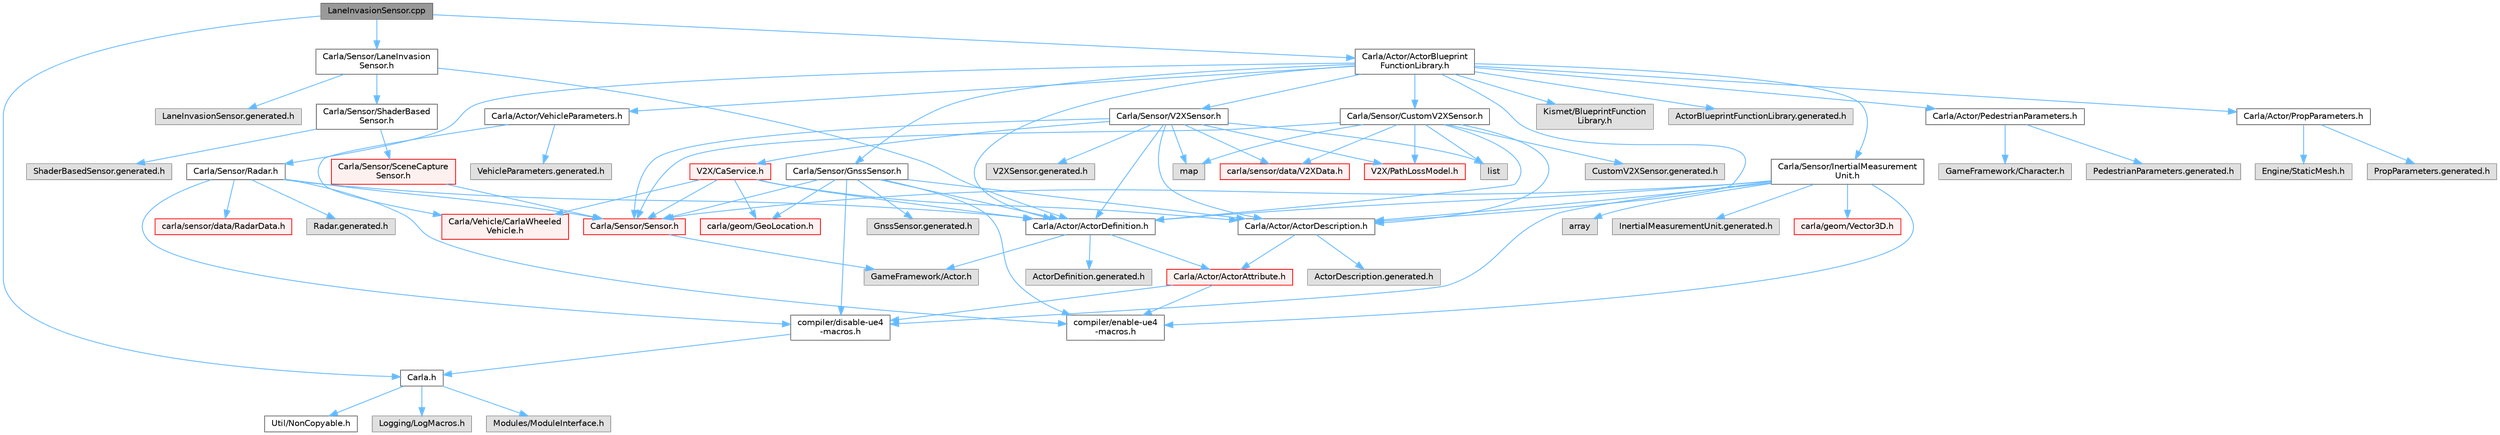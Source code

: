 digraph "LaneInvasionSensor.cpp"
{
 // INTERACTIVE_SVG=YES
 // LATEX_PDF_SIZE
  bgcolor="transparent";
  edge [fontname=Helvetica,fontsize=10,labelfontname=Helvetica,labelfontsize=10];
  node [fontname=Helvetica,fontsize=10,shape=box,height=0.2,width=0.4];
  Node1 [id="Node000001",label="LaneInvasionSensor.cpp",height=0.2,width=0.4,color="gray40", fillcolor="grey60", style="filled", fontcolor="black",tooltip=" "];
  Node1 -> Node2 [id="edge1_Node000001_Node000002",color="steelblue1",style="solid",tooltip=" "];
  Node2 [id="Node000002",label="Carla.h",height=0.2,width=0.4,color="grey40", fillcolor="white", style="filled",URL="$d7/d7d/Carla_8h.html",tooltip=" "];
  Node2 -> Node3 [id="edge2_Node000002_Node000003",color="steelblue1",style="solid",tooltip=" "];
  Node3 [id="Node000003",label="Util/NonCopyable.h",height=0.2,width=0.4,color="grey40", fillcolor="white", style="filled",URL="$d4/d57/Unreal_2CarlaUE4_2Plugins_2Carla_2Source_2Carla_2Util_2NonCopyable_8h.html",tooltip=" "];
  Node2 -> Node4 [id="edge3_Node000002_Node000004",color="steelblue1",style="solid",tooltip=" "];
  Node4 [id="Node000004",label="Logging/LogMacros.h",height=0.2,width=0.4,color="grey60", fillcolor="#E0E0E0", style="filled",tooltip=" "];
  Node2 -> Node5 [id="edge4_Node000002_Node000005",color="steelblue1",style="solid",tooltip=" "];
  Node5 [id="Node000005",label="Modules/ModuleInterface.h",height=0.2,width=0.4,color="grey60", fillcolor="#E0E0E0", style="filled",tooltip=" "];
  Node1 -> Node6 [id="edge5_Node000001_Node000006",color="steelblue1",style="solid",tooltip=" "];
  Node6 [id="Node000006",label="Carla/Sensor/LaneInvasion\lSensor.h",height=0.2,width=0.4,color="grey40", fillcolor="white", style="filled",URL="$d8/d48/Unreal_2CarlaUE4_2Plugins_2Carla_2Source_2Carla_2Sensor_2LaneInvasionSensor_8h.html",tooltip=" "];
  Node6 -> Node7 [id="edge6_Node000006_Node000007",color="steelblue1",style="solid",tooltip=" "];
  Node7 [id="Node000007",label="Carla/Sensor/ShaderBased\lSensor.h",height=0.2,width=0.4,color="grey40", fillcolor="white", style="filled",URL="$da/d69/ShaderBasedSensor_8h.html",tooltip=" "];
  Node7 -> Node8 [id="edge7_Node000007_Node000008",color="steelblue1",style="solid",tooltip=" "];
  Node8 [id="Node000008",label="Carla/Sensor/SceneCapture\lSensor.h",height=0.2,width=0.4,color="red", fillcolor="#FFF0F0", style="filled",URL="$d8/d95/SceneCaptureSensor_8h.html",tooltip=" "];
  Node8 -> Node320 [id="edge8_Node000008_Node000320",color="steelblue1",style="solid",tooltip=" "];
  Node320 [id="Node000320",label="Carla/Sensor/Sensor.h",height=0.2,width=0.4,color="red", fillcolor="#FFF0F0", style="filled",URL="$d7/d7d/Unreal_2CarlaUE4_2Plugins_2Carla_2Source_2Carla_2Sensor_2Sensor_8h.html",tooltip=" "];
  Node320 -> Node219 [id="edge9_Node000320_Node000219",color="steelblue1",style="solid",tooltip=" "];
  Node219 [id="Node000219",label="GameFramework/Actor.h",height=0.2,width=0.4,color="grey60", fillcolor="#E0E0E0", style="filled",tooltip=" "];
  Node7 -> Node352 [id="edge10_Node000007_Node000352",color="steelblue1",style="solid",tooltip=" "];
  Node352 [id="Node000352",label="ShaderBasedSensor.generated.h",height=0.2,width=0.4,color="grey60", fillcolor="#E0E0E0", style="filled",tooltip=" "];
  Node6 -> Node323 [id="edge11_Node000006_Node000323",color="steelblue1",style="solid",tooltip=" "];
  Node323 [id="Node000323",label="Carla/Actor/ActorDefinition.h",height=0.2,width=0.4,color="grey40", fillcolor="white", style="filled",URL="$d0/d65/Unreal_2CarlaUE4_2Plugins_2Carla_2Source_2Carla_2Actor_2ActorDefinition_8h.html",tooltip=" "];
  Node323 -> Node17 [id="edge12_Node000323_Node000017",color="steelblue1",style="solid",tooltip=" "];
  Node17 [id="Node000017",label="Carla/Actor/ActorAttribute.h",height=0.2,width=0.4,color="red", fillcolor="#FFF0F0", style="filled",URL="$d6/d1a/Unreal_2CarlaUE4_2Plugins_2Carla_2Source_2Carla_2Actor_2ActorAttribute_8h.html",tooltip=" "];
  Node17 -> Node18 [id="edge13_Node000017_Node000018",color="steelblue1",style="solid",tooltip=" "];
  Node18 [id="Node000018",label="compiler/disable-ue4\l-macros.h",height=0.2,width=0.4,color="grey40", fillcolor="white", style="filled",URL="$d2/d02/disable-ue4-macros_8h.html",tooltip=" "];
  Node18 -> Node2 [id="edge14_Node000018_Node000002",color="steelblue1",style="solid",tooltip=" "];
  Node17 -> Node21 [id="edge15_Node000017_Node000021",color="steelblue1",style="solid",tooltip=" "];
  Node21 [id="Node000021",label="compiler/enable-ue4\l-macros.h",height=0.2,width=0.4,color="grey40", fillcolor="white", style="filled",URL="$d9/da2/enable-ue4-macros_8h.html",tooltip=" "];
  Node323 -> Node219 [id="edge16_Node000323_Node000219",color="steelblue1",style="solid",tooltip=" "];
  Node323 -> Node324 [id="edge17_Node000323_Node000324",color="steelblue1",style="solid",tooltip=" "];
  Node324 [id="Node000324",label="ActorDefinition.generated.h",height=0.2,width=0.4,color="grey60", fillcolor="#E0E0E0", style="filled",tooltip=" "];
  Node6 -> Node353 [id="edge18_Node000006_Node000353",color="steelblue1",style="solid",tooltip=" "];
  Node353 [id="Node000353",label="LaneInvasionSensor.generated.h",height=0.2,width=0.4,color="grey60", fillcolor="#E0E0E0", style="filled",tooltip=" "];
  Node1 -> Node354 [id="edge19_Node000001_Node000354",color="steelblue1",style="solid",tooltip=" "];
  Node354 [id="Node000354",label="Carla/Actor/ActorBlueprint\lFunctionLibrary.h",height=0.2,width=0.4,color="grey40", fillcolor="white", style="filled",URL="$d7/dda/ActorBlueprintFunctionLibrary_8h.html",tooltip=" "];
  Node354 -> Node323 [id="edge20_Node000354_Node000323",color="steelblue1",style="solid",tooltip=" "];
  Node354 -> Node16 [id="edge21_Node000354_Node000016",color="steelblue1",style="solid",tooltip=" "];
  Node16 [id="Node000016",label="Carla/Actor/ActorDescription.h",height=0.2,width=0.4,color="grey40", fillcolor="white", style="filled",URL="$d4/de6/Unreal_2CarlaUE4_2Plugins_2Carla_2Source_2Carla_2Actor_2ActorDescription_8h.html",tooltip=" "];
  Node16 -> Node17 [id="edge22_Node000016_Node000017",color="steelblue1",style="solid",tooltip=" "];
  Node16 -> Node23 [id="edge23_Node000016_Node000023",color="steelblue1",style="solid",tooltip=" "];
  Node23 [id="Node000023",label="ActorDescription.generated.h",height=0.2,width=0.4,color="grey60", fillcolor="#E0E0E0", style="filled",tooltip=" "];
  Node354 -> Node355 [id="edge24_Node000354_Node000355",color="steelblue1",style="solid",tooltip=" "];
  Node355 [id="Node000355",label="Carla/Actor/PedestrianParameters.h",height=0.2,width=0.4,color="grey40", fillcolor="white", style="filled",URL="$d5/dca/PedestrianParameters_8h.html",tooltip=" "];
  Node355 -> Node356 [id="edge25_Node000355_Node000356",color="steelblue1",style="solid",tooltip=" "];
  Node356 [id="Node000356",label="GameFramework/Character.h",height=0.2,width=0.4,color="grey60", fillcolor="#E0E0E0", style="filled",tooltip=" "];
  Node355 -> Node357 [id="edge26_Node000355_Node000357",color="steelblue1",style="solid",tooltip=" "];
  Node357 [id="Node000357",label="PedestrianParameters.generated.h",height=0.2,width=0.4,color="grey60", fillcolor="#E0E0E0", style="filled",tooltip=" "];
  Node354 -> Node358 [id="edge27_Node000354_Node000358",color="steelblue1",style="solid",tooltip=" "];
  Node358 [id="Node000358",label="Carla/Actor/PropParameters.h",height=0.2,width=0.4,color="grey40", fillcolor="white", style="filled",URL="$dc/d01/PropParameters_8h.html",tooltip=" "];
  Node358 -> Node359 [id="edge28_Node000358_Node000359",color="steelblue1",style="solid",tooltip=" "];
  Node359 [id="Node000359",label="Engine/StaticMesh.h",height=0.2,width=0.4,color="grey60", fillcolor="#E0E0E0", style="filled",tooltip=" "];
  Node358 -> Node360 [id="edge29_Node000358_Node000360",color="steelblue1",style="solid",tooltip=" "];
  Node360 [id="Node000360",label="PropParameters.generated.h",height=0.2,width=0.4,color="grey60", fillcolor="#E0E0E0", style="filled",tooltip=" "];
  Node354 -> Node361 [id="edge30_Node000354_Node000361",color="steelblue1",style="solid",tooltip=" "];
  Node361 [id="Node000361",label="Carla/Actor/VehicleParameters.h",height=0.2,width=0.4,color="grey40", fillcolor="white", style="filled",URL="$d1/d1b/VehicleParameters_8h.html",tooltip=" "];
  Node361 -> Node41 [id="edge31_Node000361_Node000041",color="steelblue1",style="solid",tooltip=" "];
  Node41 [id="Node000041",label="Carla/Vehicle/CarlaWheeled\lVehicle.h",height=0.2,width=0.4,color="red", fillcolor="#FFF0F0", style="filled",URL="$d3/d00/CarlaWheeledVehicle_8h.html",tooltip=" "];
  Node361 -> Node362 [id="edge32_Node000361_Node000362",color="steelblue1",style="solid",tooltip=" "];
  Node362 [id="Node000362",label="VehicleParameters.generated.h",height=0.2,width=0.4,color="grey60", fillcolor="#E0E0E0", style="filled",tooltip=" "];
  Node354 -> Node363 [id="edge33_Node000354_Node000363",color="steelblue1",style="solid",tooltip=" "];
  Node363 [id="Node000363",label="Carla/Sensor/GnssSensor.h",height=0.2,width=0.4,color="grey40", fillcolor="white", style="filled",URL="$d9/d73/GnssSensor_8h.html",tooltip=" "];
  Node363 -> Node320 [id="edge34_Node000363_Node000320",color="steelblue1",style="solid",tooltip=" "];
  Node363 -> Node323 [id="edge35_Node000363_Node000323",color="steelblue1",style="solid",tooltip=" "];
  Node363 -> Node16 [id="edge36_Node000363_Node000016",color="steelblue1",style="solid",tooltip=" "];
  Node363 -> Node18 [id="edge37_Node000363_Node000018",color="steelblue1",style="solid",tooltip=" "];
  Node363 -> Node167 [id="edge38_Node000363_Node000167",color="steelblue1",style="solid",tooltip=" "];
  Node167 [id="Node000167",label="carla/geom/GeoLocation.h",height=0.2,width=0.4,color="red", fillcolor="#FFF0F0", style="filled",URL="$d7/d86/GeoLocation_8h.html",tooltip=" "];
  Node363 -> Node21 [id="edge39_Node000363_Node000021",color="steelblue1",style="solid",tooltip=" "];
  Node363 -> Node364 [id="edge40_Node000363_Node000364",color="steelblue1",style="solid",tooltip=" "];
  Node364 [id="Node000364",label="GnssSensor.generated.h",height=0.2,width=0.4,color="grey60", fillcolor="#E0E0E0", style="filled",tooltip=" "];
  Node354 -> Node365 [id="edge41_Node000354_Node000365",color="steelblue1",style="solid",tooltip=" "];
  Node365 [id="Node000365",label="Carla/Sensor/Radar.h",height=0.2,width=0.4,color="grey40", fillcolor="white", style="filled",URL="$d6/de9/Radar_8h.html",tooltip=" "];
  Node365 -> Node320 [id="edge42_Node000365_Node000320",color="steelblue1",style="solid",tooltip=" "];
  Node365 -> Node323 [id="edge43_Node000365_Node000323",color="steelblue1",style="solid",tooltip=" "];
  Node365 -> Node18 [id="edge44_Node000365_Node000018",color="steelblue1",style="solid",tooltip=" "];
  Node365 -> Node180 [id="edge45_Node000365_Node000180",color="steelblue1",style="solid",tooltip=" "];
  Node180 [id="Node000180",label="carla/sensor/data/RadarData.h",height=0.2,width=0.4,color="red", fillcolor="#FFF0F0", style="filled",URL="$d5/dc7/RadarData_8h.html",tooltip=" "];
  Node365 -> Node21 [id="edge46_Node000365_Node000021",color="steelblue1",style="solid",tooltip=" "];
  Node365 -> Node366 [id="edge47_Node000365_Node000366",color="steelblue1",style="solid",tooltip=" "];
  Node366 [id="Node000366",label="Radar.generated.h",height=0.2,width=0.4,color="grey60", fillcolor="#E0E0E0", style="filled",tooltip=" "];
  Node354 -> Node367 [id="edge48_Node000354_Node000367",color="steelblue1",style="solid",tooltip=" "];
  Node367 [id="Node000367",label="Carla/Sensor/InertialMeasurement\lUnit.h",height=0.2,width=0.4,color="grey40", fillcolor="white", style="filled",URL="$d7/dfa/InertialMeasurementUnit_8h.html",tooltip=" "];
  Node367 -> Node320 [id="edge49_Node000367_Node000320",color="steelblue1",style="solid",tooltip=" "];
  Node367 -> Node323 [id="edge50_Node000367_Node000323",color="steelblue1",style="solid",tooltip=" "];
  Node367 -> Node16 [id="edge51_Node000367_Node000016",color="steelblue1",style="solid",tooltip=" "];
  Node367 -> Node18 [id="edge52_Node000367_Node000018",color="steelblue1",style="solid",tooltip=" "];
  Node367 -> Node128 [id="edge53_Node000367_Node000128",color="steelblue1",style="solid",tooltip=" "];
  Node128 [id="Node000128",label="carla/geom/Vector3D.h",height=0.2,width=0.4,color="red", fillcolor="#FFF0F0", style="filled",URL="$de/d70/geom_2Vector3D_8h.html",tooltip=" "];
  Node367 -> Node21 [id="edge54_Node000367_Node000021",color="steelblue1",style="solid",tooltip=" "];
  Node367 -> Node146 [id="edge55_Node000367_Node000146",color="steelblue1",style="solid",tooltip=" "];
  Node146 [id="Node000146",label="array",height=0.2,width=0.4,color="grey60", fillcolor="#E0E0E0", style="filled",tooltip=" "];
  Node367 -> Node368 [id="edge56_Node000367_Node000368",color="steelblue1",style="solid",tooltip=" "];
  Node368 [id="Node000368",label="InertialMeasurementUnit.generated.h",height=0.2,width=0.4,color="grey60", fillcolor="#E0E0E0", style="filled",tooltip=" "];
  Node354 -> Node369 [id="edge57_Node000354_Node000369",color="steelblue1",style="solid",tooltip=" "];
  Node369 [id="Node000369",label="Carla/Sensor/V2XSensor.h",height=0.2,width=0.4,color="grey40", fillcolor="white", style="filled",URL="$d1/d71/V2XSensor_8h.html",tooltip=" "];
  Node369 -> Node320 [id="edge58_Node000369_Node000320",color="steelblue1",style="solid",tooltip=" "];
  Node369 -> Node323 [id="edge59_Node000369_Node000323",color="steelblue1",style="solid",tooltip=" "];
  Node369 -> Node16 [id="edge60_Node000369_Node000016",color="steelblue1",style="solid",tooltip=" "];
  Node369 -> Node186 [id="edge61_Node000369_Node000186",color="steelblue1",style="solid",tooltip=" "];
  Node186 [id="Node000186",label="carla/sensor/data/V2XData.h",height=0.2,width=0.4,color="red", fillcolor="#FFF0F0", style="filled",URL="$d8/db7/V2XData_8h.html",tooltip=" "];
  Node369 -> Node370 [id="edge62_Node000369_Node000370",color="steelblue1",style="solid",tooltip=" "];
  Node370 [id="Node000370",label="V2X/CaService.h",height=0.2,width=0.4,color="red", fillcolor="#FFF0F0", style="filled",URL="$df/dd8/CaService_8h.html",tooltip=" "];
  Node370 -> Node320 [id="edge63_Node000370_Node000320",color="steelblue1",style="solid",tooltip=" "];
  Node370 -> Node323 [id="edge64_Node000370_Node000323",color="steelblue1",style="solid",tooltip=" "];
  Node370 -> Node16 [id="edge65_Node000370_Node000016",color="steelblue1",style="solid",tooltip=" "];
  Node370 -> Node41 [id="edge66_Node000370_Node000041",color="steelblue1",style="solid",tooltip=" "];
  Node370 -> Node167 [id="edge67_Node000370_Node000167",color="steelblue1",style="solid",tooltip=" "];
  Node369 -> Node371 [id="edge68_Node000369_Node000371",color="steelblue1",style="solid",tooltip=" "];
  Node371 [id="Node000371",label="V2X/PathLossModel.h",height=0.2,width=0.4,color="red", fillcolor="#FFF0F0", style="filled",URL="$dd/dc7/PathLossModel_8h.html",tooltip=" "];
  Node369 -> Node372 [id="edge69_Node000369_Node000372",color="steelblue1",style="solid",tooltip=" "];
  Node372 [id="Node000372",label="list",height=0.2,width=0.4,color="grey60", fillcolor="#E0E0E0", style="filled",tooltip=" "];
  Node369 -> Node283 [id="edge70_Node000369_Node000283",color="steelblue1",style="solid",tooltip=" "];
  Node283 [id="Node000283",label="map",height=0.2,width=0.4,color="grey60", fillcolor="#E0E0E0", style="filled",tooltip=" "];
  Node369 -> Node373 [id="edge71_Node000369_Node000373",color="steelblue1",style="solid",tooltip=" "];
  Node373 [id="Node000373",label="V2XSensor.generated.h",height=0.2,width=0.4,color="grey60", fillcolor="#E0E0E0", style="filled",tooltip=" "];
  Node354 -> Node374 [id="edge72_Node000354_Node000374",color="steelblue1",style="solid",tooltip=" "];
  Node374 [id="Node000374",label="Carla/Sensor/CustomV2XSensor.h",height=0.2,width=0.4,color="grey40", fillcolor="white", style="filled",URL="$df/d4b/CustomV2XSensor_8h.html",tooltip=" "];
  Node374 -> Node320 [id="edge73_Node000374_Node000320",color="steelblue1",style="solid",tooltip=" "];
  Node374 -> Node323 [id="edge74_Node000374_Node000323",color="steelblue1",style="solid",tooltip=" "];
  Node374 -> Node16 [id="edge75_Node000374_Node000016",color="steelblue1",style="solid",tooltip=" "];
  Node374 -> Node186 [id="edge76_Node000374_Node000186",color="steelblue1",style="solid",tooltip=" "];
  Node374 -> Node371 [id="edge77_Node000374_Node000371",color="steelblue1",style="solid",tooltip=" "];
  Node374 -> Node372 [id="edge78_Node000374_Node000372",color="steelblue1",style="solid",tooltip=" "];
  Node374 -> Node283 [id="edge79_Node000374_Node000283",color="steelblue1",style="solid",tooltip=" "];
  Node374 -> Node375 [id="edge80_Node000374_Node000375",color="steelblue1",style="solid",tooltip=" "];
  Node375 [id="Node000375",label="CustomV2XSensor.generated.h",height=0.2,width=0.4,color="grey60", fillcolor="#E0E0E0", style="filled",tooltip=" "];
  Node354 -> Node308 [id="edge81_Node000354_Node000308",color="steelblue1",style="solid",tooltip=" "];
  Node308 [id="Node000308",label="Kismet/BlueprintFunction\lLibrary.h",height=0.2,width=0.4,color="grey60", fillcolor="#E0E0E0", style="filled",tooltip=" "];
  Node354 -> Node376 [id="edge82_Node000354_Node000376",color="steelblue1",style="solid",tooltip=" "];
  Node376 [id="Node000376",label="ActorBlueprintFunctionLibrary.generated.h",height=0.2,width=0.4,color="grey60", fillcolor="#E0E0E0", style="filled",tooltip=" "];
}
